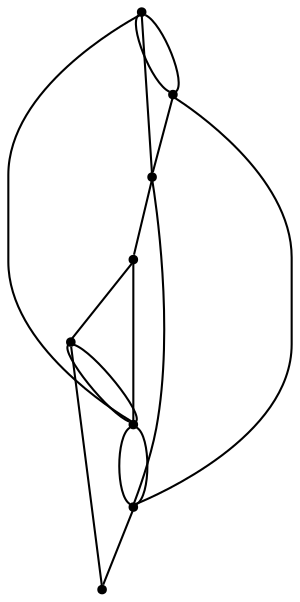 graph {
  node [shape=point,comment="{\"directed\":false,\"doi\":\"10.1007/978-3-030-68766-3_5\",\"figure\":\"1 (1)\"}"]

  v0 [pos="1338.5829936162925,409.98129845407806"]
  v1 [pos="1430.2642655457878,409.98129845407806"]
  v2 [pos="1246.9017216867967,409.98129845407806"]
  v3 [pos="1521.9455374752833,409.9812984540781"]
  v4 [pos="1155.2204497573011,409.9812984540781"]
  v5 [pos="1063.5392096220146,409.98129845407806"]
  v6 [pos="971.8579376925189,409.9812984540781"]
  v7 [pos="880.1766657630235,409.9812984540781"]

  v0 -- v1 [id="-1",pos="1338.5829936162925,409.98129845407806 1363.0254911415186,416.0947729770128 1393.5887554006745,416.0947729770128 1430.2642655457878,409.98129845407806"]
  v7 -- v6 [id="-3",pos="880.1766657630235,409.9812984540781 971.8579376925189,409.9812984540781 971.8579376925189,409.9812984540781 971.8579376925189,409.9812984540781"]
  v6 -- v5 [id="-4",pos="971.8579376925189,409.9812984540781 1063.5392096220146,409.98129845407806 1063.5392096220146,409.98129845407806 1063.5392096220146,409.98129845407806"]
  v5 -- v4 [id="-5",pos="1063.5392096220146,409.98129845407806 1155.2204497573011,409.9812984540781 1155.2204497573011,409.9812984540781 1155.2204497573011,409.9812984540781"]
  v4 -- v2 [id="-6",pos="1155.2204497573011,409.9812984540781 1246.9017216867967,409.98129845407806 1246.9017216867967,409.98129845407806 1246.9017216867967,409.98129845407806"]
  v2 -- v0 [id="-7",pos="1246.9017216867967,409.98129845407806 1338.5829936162925,409.98129845407806 1338.5829936162925,409.98129845407806 1338.5829936162925,409.98129845407806"]
  v0 -- v1 [id="-8",pos="1338.5829936162925,409.98129845407806 1430.2642655457878,409.98129845407806 1430.2642655457878,409.98129845407806 1430.2642655457878,409.98129845407806"]
  v1 -- v3 [id="-9",pos="1430.2642655457878,409.98129845407806 1521.9455374752833,409.9812984540781 1521.9455374752833,409.9812984540781 1521.9455374752833,409.9812984540781"]
  v7 -- v5 [id="-20",pos="880.1766657630235,409.9812984540781 941.2999830662411,452.7668132267051 1002.417990736581,452.7668132267051 1063.5392096220146,409.98129845407806"]
  v7 -- v0 [id="-21",pos="880.1766657630235,409.9812984540781 971.8589869014111,538.3335824001877 1049.7839220766484,561.2536035820181 1132.3011491896107,556.6696025250338 1214.8143702322577,552.0855855711401 1301.9073562943433,519.9975463784319 1338.5829936162925,409.98129845407806"]
  v7 -- v6 [id="-22",pos="880.1766657630235,409.9812984540781 904.6275251651771,422.21231710880375 935.1823957531966,422.21231710880375 971.8579376925189,409.9812984540781"]
  v5 -- v1 [id="-23",pos="1063.5392096220146,409.98129845407806 1173.5536264637838,519.9974827907936 1292.7433750662278,519.9974827907936 1430.2642655457878,409.98129845407806"]
  v6 -- v1 [id="-24",pos="971.8579376925189,409.9812984540781 1109.3808312072367,547.5058130921082 1187.305766382474,556.6738311029861 1260.6548790201703,545.2138284605257 1333.9957251635656,533.7538099211558 1402.7566791106874,501.6657389346284 1430.2642655457878,409.98129845407806"]
  v4 -- v0 [id="-25",pos="1155.2204497573011,409.9812984540781 1201.0622303135676,464.9893747255262 1274.407273292531,464.9893747255262 1338.5829936162925,409.98129845407806"]
  v2 -- v0 [id="-26",pos="1246.9017216867967,409.98129845407806 1271.344219212023,416.09067157433725 1301.907483471179,416.09067157433725 1338.5829936162925,409.98129845407806"]
  v2 -- v3 [id="-27",pos="1246.9017216867967,409.98129845407806 1338.5840110309755,501.6615739443145 1430.265282960471,501.6615739443145 1521.9455374752833,409.9812984540781"]
}